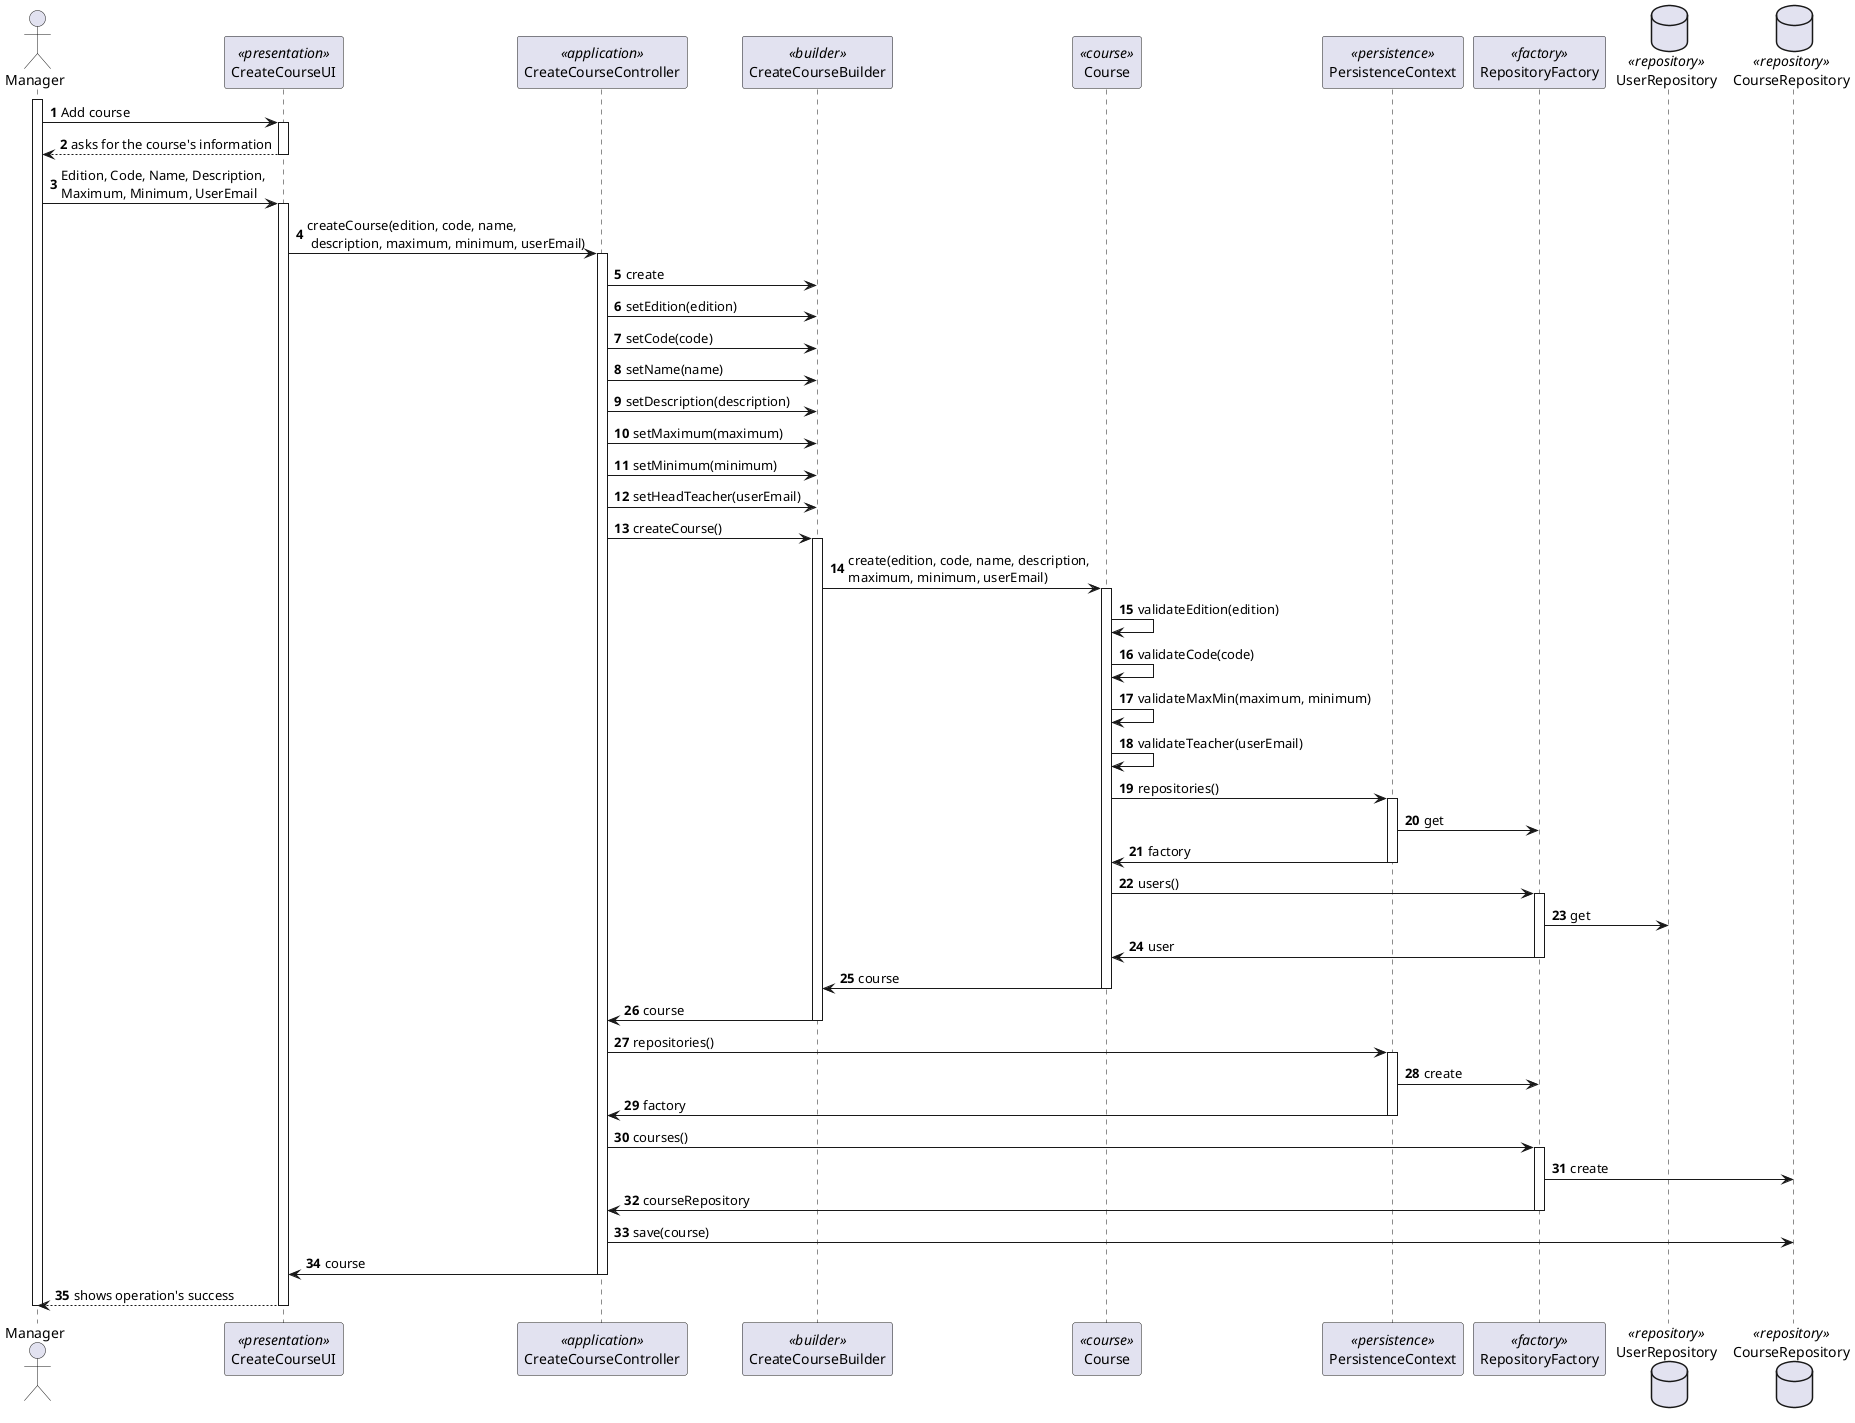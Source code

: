 @startuml
'https://plantuml.com/sequence-diagram

autonumber


actor Manager
participant CreateCourseUI <<presentation>>
participant CreateCourseController<<application>>
participant CreateCourseBuilder<<builder>>
participant Course<<course>>
participant PersistenceContext<<persistence>>
participant RepositoryFactory<<factory>>
database UserRepository <<repository>>
database CourseRepository <<repository>>

activate Manager


Manager -> CreateCourseUI: Add course

activate CreateCourseUI

CreateCourseUI --> Manager: asks for the course's information

deactivate CreateCourseUI

Manager -> CreateCourseUI : Edition, Code, Name, Description,\nMaximum, Minimum, UserEmail

activate CreateCourseUI

CreateCourseUI -> CreateCourseController: createCourse(edition, code, name,\n description, maximum, minimum, userEmail)

activate CreateCourseController

CreateCourseController -> CreateCourseBuilder: create

CreateCourseController -> CreateCourseBuilder: setEdition(edition)

CreateCourseController -> CreateCourseBuilder: setCode(code)

CreateCourseController -> CreateCourseBuilder: setName(name)

CreateCourseController -> CreateCourseBuilder: setDescription(description)

CreateCourseController -> CreateCourseBuilder: setMaximum(maximum)

CreateCourseController -> CreateCourseBuilder: setMinimum(minimum)

CreateCourseController -> CreateCourseBuilder: setHeadTeacher(userEmail)

CreateCourseController -> CreateCourseBuilder: createCourse()

activate CreateCourseBuilder

CreateCourseBuilder -> Course : create(edition, code, name, description,\nmaximum, minimum, userEmail)

activate Course

Course -> Course : validateEdition(edition)

Course -> Course : validateCode(code)

Course -> Course : validateMaxMin(maximum, minimum)

Course -> Course : validateTeacher(userEmail)

Course -> PersistenceContext : repositories()

activate PersistenceContext

PersistenceContext -> RepositoryFactory : get

PersistenceContext -> Course : factory

deactivate PersistenceContext

Course -> RepositoryFactory : users()

activate RepositoryFactory

RepositoryFactory -> UserRepository : get

RepositoryFactory -> Course : user

deactivate RepositoryFactory


Course -> CreateCourseBuilder : course

deactivate Course

CreateCourseBuilder ->CreateCourseController : course

deactivate CreateCourseBuilder

CreateCourseController -> PersistenceContext : repositories()

activate PersistenceContext

PersistenceContext -> RepositoryFactory : create

PersistenceContext -> CreateCourseController : factory

deactivate PersistenceContext

CreateCourseController -> RepositoryFactory : courses()

activate RepositoryFactory

RepositoryFactory -> CourseRepository : create

RepositoryFactory -> CreateCourseController : courseRepository

deactivate RepositoryFactory

CreateCourseController -> CourseRepository : save(course)

CreateCourseController -> CreateCourseUI : course

deactivate CreateCourseController

CreateCourseUI --> Manager : shows operation's success

deactivate CreateCourseUI

deactivate Manager

@enduml
